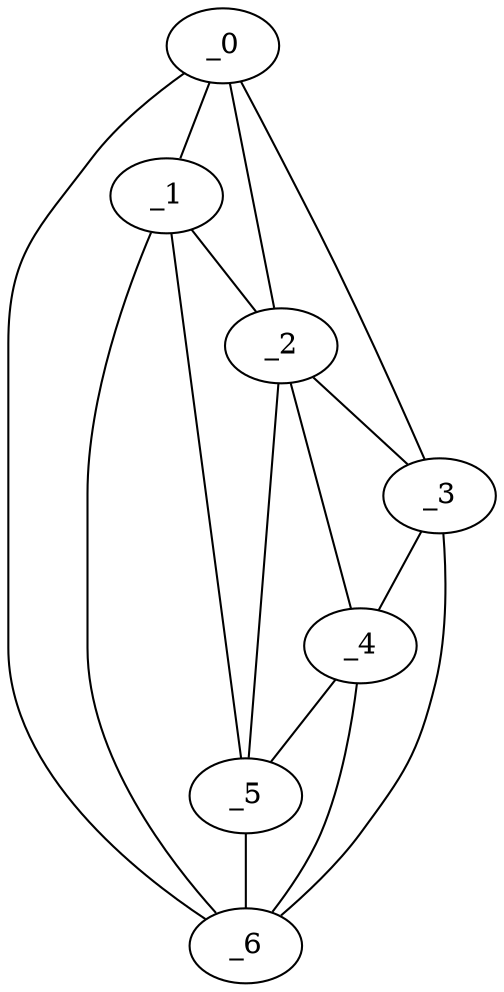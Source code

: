 graph "obj82__285.gxl" {
	_0	 [x=73,
		y=64];
	_1	 [x=80,
		y=12];
	_0 -- _1	 [valence=1];
	_2	 [x=84,
		y=22];
	_0 -- _2	 [valence=2];
	_3	 [x=87,
		y=28];
	_0 -- _3	 [valence=1];
	_6	 [x=99,
		y=17];
	_0 -- _6	 [valence=1];
	_1 -- _2	 [valence=2];
	_5	 [x=91,
		y=15];
	_1 -- _5	 [valence=1];
	_1 -- _6	 [valence=1];
	_2 -- _3	 [valence=2];
	_4	 [x=89,
		y=25];
	_2 -- _4	 [valence=2];
	_2 -- _5	 [valence=1];
	_3 -- _4	 [valence=1];
	_3 -- _6	 [valence=2];
	_4 -- _5	 [valence=2];
	_4 -- _6	 [valence=1];
	_5 -- _6	 [valence=2];
}
